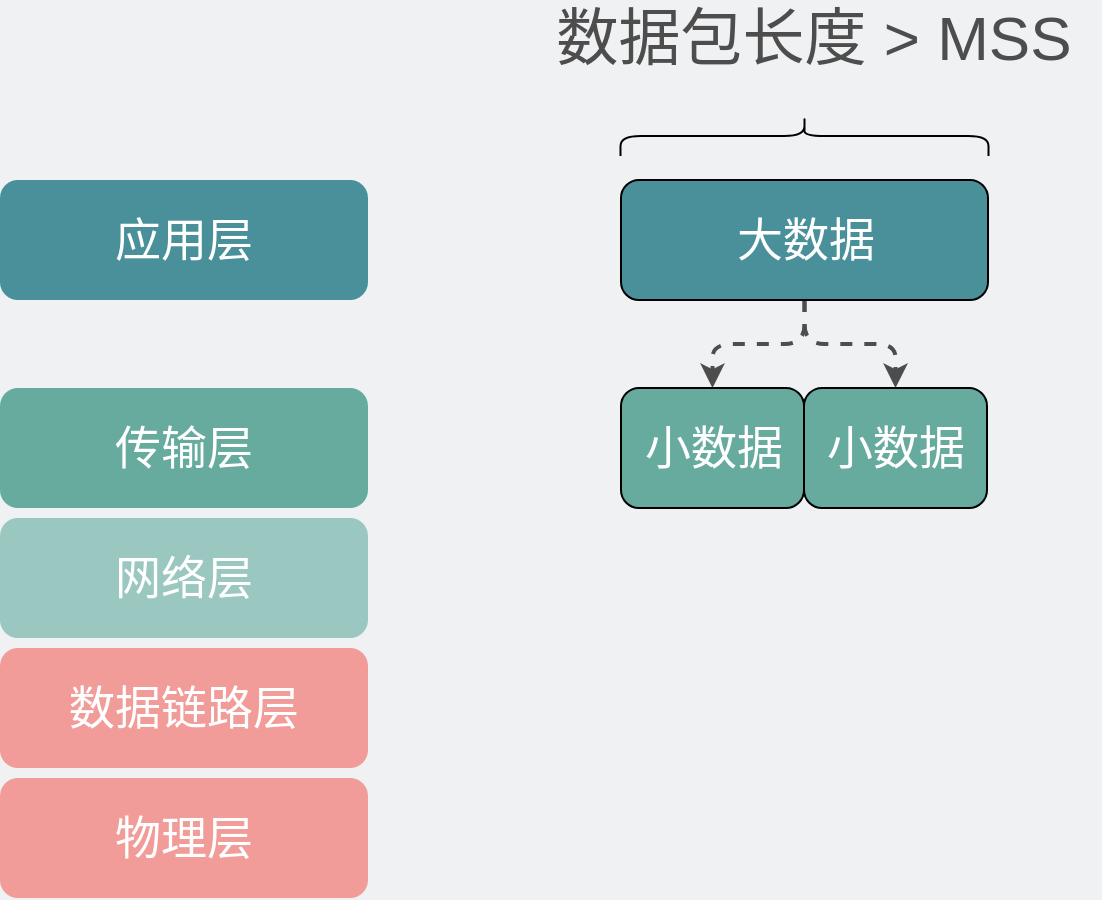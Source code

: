 <mxfile version="22.0.8" type="github">
  <diagram id="3228e29e-7158-1315-38df-8450db1d8a1d" name="Page-1">
    <mxGraphModel dx="900" dy="625" grid="0" gridSize="10" guides="1" tooltips="1" connect="1" arrows="1" fold="1" page="1" pageScale="1" pageWidth="800" pageHeight="550" background="#EFF1F3" math="0" shadow="0">
      <root>
        <mxCell id="0" />
        <mxCell id="1" parent="0" />
        <mxCell id="BZtyihOMIc5ssDVvATIx-4" value="&lt;font style=&quot;font-size: 23px;&quot;&gt;应用层&lt;/font&gt;" style="rounded=1;whiteSpace=wrap;html=1;fillColor=#4a909b;strokeColor=none;fontColor=#FFFFFF;" parent="1" vertex="1">
          <mxGeometry x="148" y="691" width="184" height="60" as="geometry" />
        </mxCell>
        <mxCell id="QBakC-ykdxP9H4MGca09-1" value="&lt;font style=&quot;font-size: 23px;&quot;&gt;传输层&lt;/font&gt;" style="rounded=1;whiteSpace=wrap;html=1;fillColor=#67AB9F;strokeColor=none;fontColor=#FFFFFF;" vertex="1" parent="1">
          <mxGeometry x="148" y="795" width="184" height="60" as="geometry" />
        </mxCell>
        <mxCell id="QBakC-ykdxP9H4MGca09-2" value="&lt;font style=&quot;font-size: 23px;&quot;&gt;网络层&lt;/font&gt;" style="rounded=1;whiteSpace=wrap;html=1;fillColor=#9AC7BF;strokeColor=none;fontColor=#FFFFFF;" vertex="1" parent="1">
          <mxGeometry x="148" y="860" width="184" height="60" as="geometry" />
        </mxCell>
        <mxCell id="QBakC-ykdxP9H4MGca09-4" value="&lt;font style=&quot;font-size: 23px;&quot;&gt;数据链路层&lt;/font&gt;" style="rounded=1;whiteSpace=wrap;html=1;fillColor=#F19C99;strokeColor=none;fontColor=#FFFFFF;" vertex="1" parent="1">
          <mxGeometry x="148" y="925" width="184" height="60" as="geometry" />
        </mxCell>
        <mxCell id="QBakC-ykdxP9H4MGca09-5" value="&lt;font style=&quot;font-size: 23px;&quot;&gt;物理层&lt;/font&gt;" style="rounded=1;whiteSpace=wrap;html=1;fillColor=#F19C99;strokeColor=none;fontColor=#FFFFFF;" vertex="1" parent="1">
          <mxGeometry x="148" y="990" width="184" height="60" as="geometry" />
        </mxCell>
        <mxCell id="QBakC-ykdxP9H4MGca09-12" style="edgeStyle=orthogonalEdgeStyle;rounded=1;orthogonalLoop=1;jettySize=auto;html=1;exitX=0.5;exitY=1;exitDx=0;exitDy=0;dashed=1;strokeColor=#4D4D4D;strokeWidth=2;" edge="1" parent="1" source="QBakC-ykdxP9H4MGca09-6" target="QBakC-ykdxP9H4MGca09-8">
          <mxGeometry relative="1" as="geometry" />
        </mxCell>
        <mxCell id="QBakC-ykdxP9H4MGca09-13" style="edgeStyle=orthogonalEdgeStyle;rounded=1;orthogonalLoop=1;jettySize=auto;html=1;exitX=0.5;exitY=1;exitDx=0;exitDy=0;entryX=0.5;entryY=0;entryDx=0;entryDy=0;dashed=1;strokeColor=#4D4D4D;strokeWidth=2;" edge="1" parent="1" source="QBakC-ykdxP9H4MGca09-6" target="QBakC-ykdxP9H4MGca09-10">
          <mxGeometry relative="1" as="geometry" />
        </mxCell>
        <mxCell id="QBakC-ykdxP9H4MGca09-6" value="&lt;font style=&quot;font-size: 23px;&quot;&gt;大数据&lt;/font&gt;" style="rounded=1;whiteSpace=wrap;html=1;fillColor=#4a909b;strokeColor=default;fontColor=#FFFFFF;" vertex="1" parent="1">
          <mxGeometry x="458.5" y="691" width="183.5" height="60" as="geometry" />
        </mxCell>
        <mxCell id="QBakC-ykdxP9H4MGca09-7" value="&lt;font color=&quot;#4d4d4d&quot; style=&quot;font-size: 31px;&quot;&gt;数据包长度 &amp;gt; MSS&lt;/font&gt;" style="text;html=1;strokeColor=none;fillColor=none;align=center;verticalAlign=middle;whiteSpace=wrap;rounded=0;" vertex="1" parent="1">
          <mxGeometry x="412" y="605" width="286" height="30" as="geometry" />
        </mxCell>
        <mxCell id="QBakC-ykdxP9H4MGca09-8" value="&lt;font style=&quot;font-size: 23px;&quot;&gt;小数据&lt;/font&gt;" style="rounded=1;whiteSpace=wrap;html=1;fillColor=#67AB9F;strokeColor=default;fontColor=#FFFFFF;" vertex="1" parent="1">
          <mxGeometry x="458.5" y="795" width="91.5" height="60" as="geometry" />
        </mxCell>
        <mxCell id="QBakC-ykdxP9H4MGca09-10" value="&lt;font style=&quot;font-size: 23px;&quot;&gt;小数据&lt;/font&gt;" style="rounded=1;whiteSpace=wrap;html=1;fillColor=#67AB9F;strokeColor=default;fontColor=#FFFFFF;" vertex="1" parent="1">
          <mxGeometry x="550" y="795" width="91.5" height="60" as="geometry" />
        </mxCell>
        <mxCell id="QBakC-ykdxP9H4MGca09-14" value="" style="shape=curlyBracket;whiteSpace=wrap;html=1;rounded=1;flipH=1;labelPosition=right;verticalLabelPosition=middle;align=left;verticalAlign=middle;rotation=-90;" vertex="1" parent="1">
          <mxGeometry x="540.25" y="577" width="20" height="184" as="geometry" />
        </mxCell>
      </root>
    </mxGraphModel>
  </diagram>
</mxfile>
